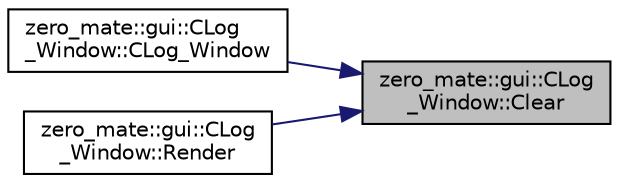 digraph "zero_mate::gui::CLog_Window::Clear"
{
 // LATEX_PDF_SIZE
  bgcolor="transparent";
  edge [fontname="Helvetica",fontsize="10",labelfontname="Helvetica",labelfontsize="10"];
  node [fontname="Helvetica",fontsize="10",shape=record];
  rankdir="RL";
  Node1 [label="zero_mate::gui::CLog\l_Window::Clear",height=0.2,width=0.4,color="black", fillcolor="grey75", style="filled", fontcolor="black",tooltip=" "];
  Node1 -> Node2 [dir="back",color="midnightblue",fontsize="10",style="solid",fontname="Helvetica"];
  Node2 [label="zero_mate::gui::CLog\l_Window::CLog_Window",height=0.2,width=0.4,color="black",URL="$classzero__mate_1_1gui_1_1CLog__Window.html#a3aa41a902142abbf211f567d89b77f21",tooltip=" "];
  Node1 -> Node3 [dir="back",color="midnightblue",fontsize="10",style="solid",fontname="Helvetica"];
  Node3 [label="zero_mate::gui::CLog\l_Window::Render",height=0.2,width=0.4,color="black",URL="$classzero__mate_1_1gui_1_1CLog__Window.html#a679fe192aa1335396f06e63678bb71d5",tooltip=" "];
}
